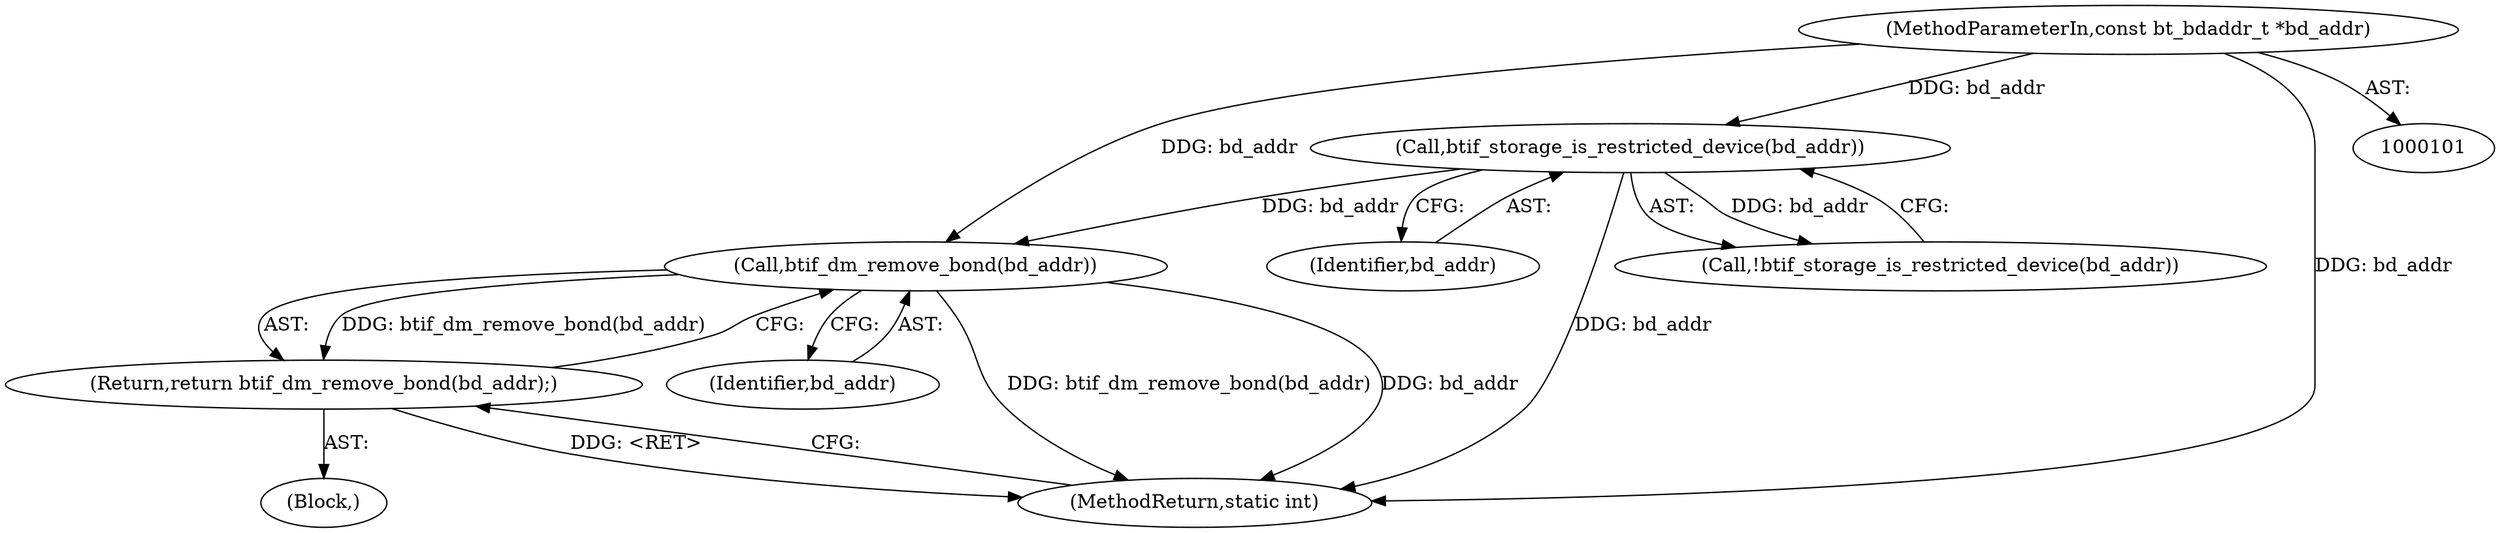 digraph "0_Android_37c88107679d36c419572732b4af6e18bb2f7dce_0@API" {
"1000119" [label="(Call,btif_dm_remove_bond(bd_addr))"];
"1000108" [label="(Call,btif_storage_is_restricted_device(bd_addr))"];
"1000102" [label="(MethodParameterIn,const bt_bdaddr_t *bd_addr)"];
"1000118" [label="(Return,return btif_dm_remove_bond(bd_addr);)"];
"1000120" [label="(Identifier,bd_addr)"];
"1000109" [label="(Identifier,bd_addr)"];
"1000118" [label="(Return,return btif_dm_remove_bond(bd_addr);)"];
"1000102" [label="(MethodParameterIn,const bt_bdaddr_t *bd_addr)"];
"1000121" [label="(MethodReturn,static int)"];
"1000108" [label="(Call,btif_storage_is_restricted_device(bd_addr))"];
"1000119" [label="(Call,btif_dm_remove_bond(bd_addr))"];
"1000103" [label="(Block,)"];
"1000107" [label="(Call,!btif_storage_is_restricted_device(bd_addr))"];
"1000119" -> "1000118"  [label="AST: "];
"1000119" -> "1000120"  [label="CFG: "];
"1000120" -> "1000119"  [label="AST: "];
"1000118" -> "1000119"  [label="CFG: "];
"1000119" -> "1000121"  [label="DDG: btif_dm_remove_bond(bd_addr)"];
"1000119" -> "1000121"  [label="DDG: bd_addr"];
"1000119" -> "1000118"  [label="DDG: btif_dm_remove_bond(bd_addr)"];
"1000108" -> "1000119"  [label="DDG: bd_addr"];
"1000102" -> "1000119"  [label="DDG: bd_addr"];
"1000108" -> "1000107"  [label="AST: "];
"1000108" -> "1000109"  [label="CFG: "];
"1000109" -> "1000108"  [label="AST: "];
"1000107" -> "1000108"  [label="CFG: "];
"1000108" -> "1000121"  [label="DDG: bd_addr"];
"1000108" -> "1000107"  [label="DDG: bd_addr"];
"1000102" -> "1000108"  [label="DDG: bd_addr"];
"1000102" -> "1000101"  [label="AST: "];
"1000102" -> "1000121"  [label="DDG: bd_addr"];
"1000118" -> "1000103"  [label="AST: "];
"1000121" -> "1000118"  [label="CFG: "];
"1000118" -> "1000121"  [label="DDG: <RET>"];
}
